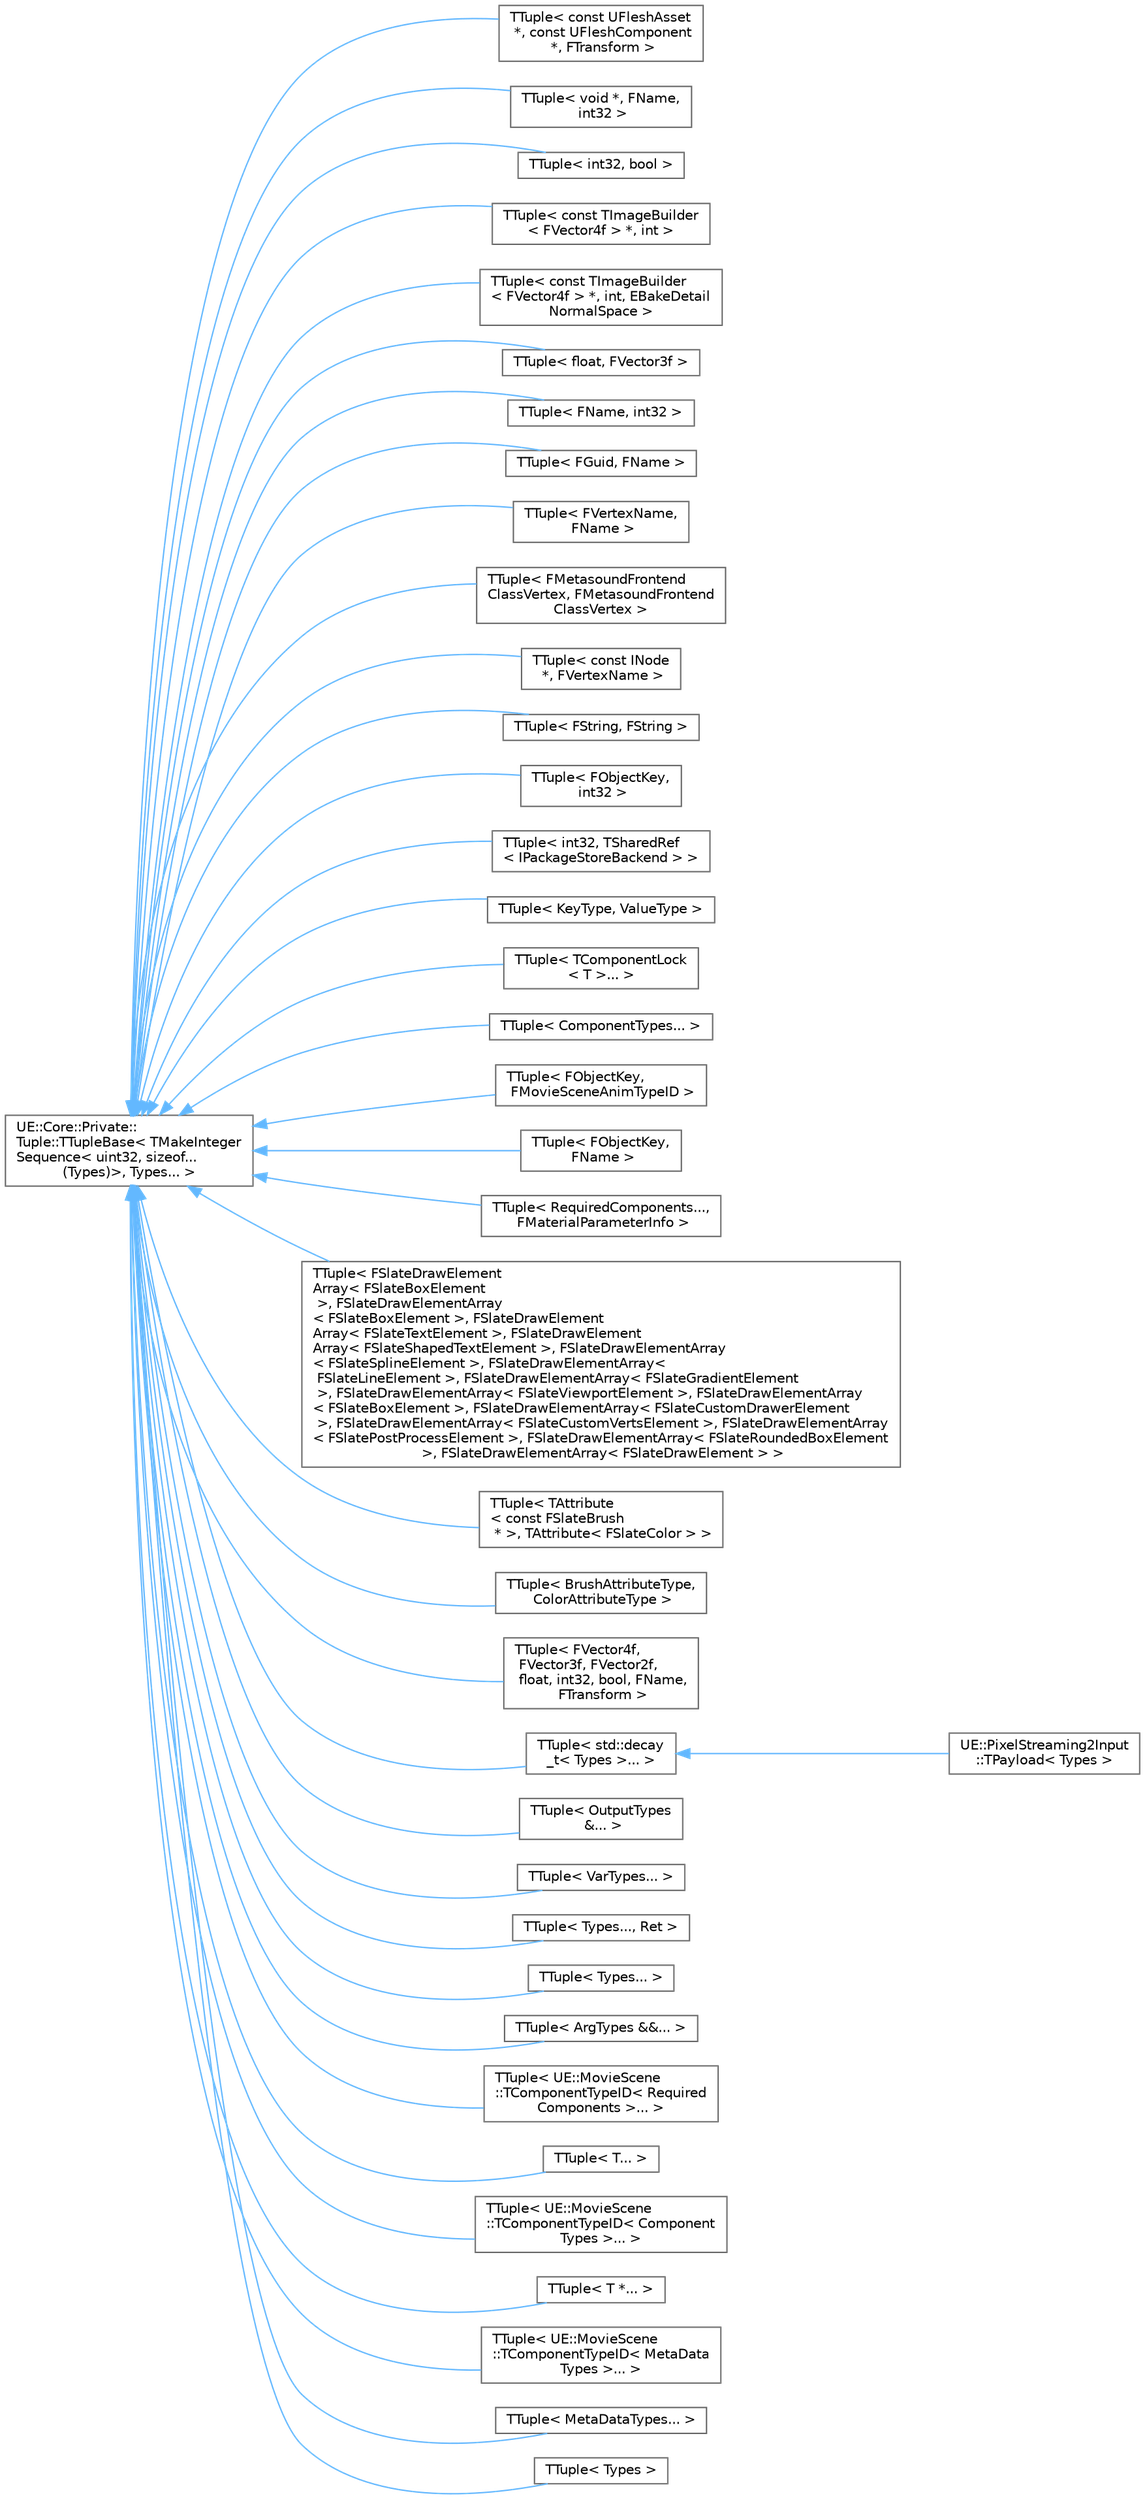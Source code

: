 digraph "Graphical Class Hierarchy"
{
 // INTERACTIVE_SVG=YES
 // LATEX_PDF_SIZE
  bgcolor="transparent";
  edge [fontname=Helvetica,fontsize=10,labelfontname=Helvetica,labelfontsize=10];
  node [fontname=Helvetica,fontsize=10,shape=box,height=0.2,width=0.4];
  rankdir="LR";
  Node0 [id="Node000000",label="UE::Core::Private::\lTuple::TTupleBase\< TMakeInteger\lSequence\< uint32, sizeof...\l(Types)\>, Types... \>",height=0.2,width=0.4,color="grey40", fillcolor="white", style="filled",URL="$dc/d3e/structUE_1_1Core_1_1Private_1_1Tuple_1_1TTupleBase.html",tooltip=" "];
  Node0 -> Node1 [id="edge9064_Node000000_Node000001",dir="back",color="steelblue1",style="solid",tooltip=" "];
  Node1 [id="Node000001",label="TTuple\< const UFleshAsset\l *, const UFleshComponent\l *, FTransform \>",height=0.2,width=0.4,color="grey40", fillcolor="white", style="filled",URL="$d8/d06/structTTuple.html",tooltip=" "];
  Node0 -> Node2 [id="edge9065_Node000000_Node000002",dir="back",color="steelblue1",style="solid",tooltip=" "];
  Node2 [id="Node000002",label="TTuple\< void *, FName,\l int32 \>",height=0.2,width=0.4,color="grey40", fillcolor="white", style="filled",URL="$d8/d06/structTTuple.html",tooltip=" "];
  Node0 -> Node3 [id="edge9066_Node000000_Node000003",dir="back",color="steelblue1",style="solid",tooltip=" "];
  Node3 [id="Node000003",label="TTuple\< int32, bool \>",height=0.2,width=0.4,color="grey40", fillcolor="white", style="filled",URL="$d8/d06/structTTuple.html",tooltip=" "];
  Node0 -> Node4 [id="edge9067_Node000000_Node000004",dir="back",color="steelblue1",style="solid",tooltip=" "];
  Node4 [id="Node000004",label="TTuple\< const TImageBuilder\l\< FVector4f \> *, int \>",height=0.2,width=0.4,color="grey40", fillcolor="white", style="filled",URL="$d8/d06/structTTuple.html",tooltip=" "];
  Node0 -> Node5 [id="edge9068_Node000000_Node000005",dir="back",color="steelblue1",style="solid",tooltip=" "];
  Node5 [id="Node000005",label="TTuple\< const TImageBuilder\l\< FVector4f \> *, int, EBakeDetail\lNormalSpace \>",height=0.2,width=0.4,color="grey40", fillcolor="white", style="filled",URL="$d8/d06/structTTuple.html",tooltip=" "];
  Node0 -> Node6 [id="edge9069_Node000000_Node000006",dir="back",color="steelblue1",style="solid",tooltip=" "];
  Node6 [id="Node000006",label="TTuple\< float, FVector3f \>",height=0.2,width=0.4,color="grey40", fillcolor="white", style="filled",URL="$d8/d06/structTTuple.html",tooltip=" "];
  Node0 -> Node7 [id="edge9070_Node000000_Node000007",dir="back",color="steelblue1",style="solid",tooltip=" "];
  Node7 [id="Node000007",label="TTuple\< FName, int32 \>",height=0.2,width=0.4,color="grey40", fillcolor="white", style="filled",URL="$d8/d06/structTTuple.html",tooltip=" "];
  Node0 -> Node8 [id="edge9071_Node000000_Node000008",dir="back",color="steelblue1",style="solid",tooltip=" "];
  Node8 [id="Node000008",label="TTuple\< FGuid, FName \>",height=0.2,width=0.4,color="grey40", fillcolor="white", style="filled",URL="$d8/d06/structTTuple.html",tooltip=" "];
  Node0 -> Node9 [id="edge9072_Node000000_Node000009",dir="back",color="steelblue1",style="solid",tooltip=" "];
  Node9 [id="Node000009",label="TTuple\< FVertexName,\l FName \>",height=0.2,width=0.4,color="grey40", fillcolor="white", style="filled",URL="$d8/d06/structTTuple.html",tooltip=" "];
  Node0 -> Node10 [id="edge9073_Node000000_Node000010",dir="back",color="steelblue1",style="solid",tooltip=" "];
  Node10 [id="Node000010",label="TTuple\< FMetasoundFrontend\lClassVertex, FMetasoundFrontend\lClassVertex \>",height=0.2,width=0.4,color="grey40", fillcolor="white", style="filled",URL="$d8/d06/structTTuple.html",tooltip=" "];
  Node0 -> Node11 [id="edge9074_Node000000_Node000011",dir="back",color="steelblue1",style="solid",tooltip=" "];
  Node11 [id="Node000011",label="TTuple\< const INode\l *, FVertexName \>",height=0.2,width=0.4,color="grey40", fillcolor="white", style="filled",URL="$d8/d06/structTTuple.html",tooltip=" "];
  Node0 -> Node12 [id="edge9075_Node000000_Node000012",dir="back",color="steelblue1",style="solid",tooltip=" "];
  Node12 [id="Node000012",label="TTuple\< FString, FString \>",height=0.2,width=0.4,color="grey40", fillcolor="white", style="filled",URL="$d8/d06/structTTuple.html",tooltip=" "];
  Node0 -> Node13 [id="edge9076_Node000000_Node000013",dir="back",color="steelblue1",style="solid",tooltip=" "];
  Node13 [id="Node000013",label="TTuple\< FObjectKey,\l int32 \>",height=0.2,width=0.4,color="grey40", fillcolor="white", style="filled",URL="$d8/d06/structTTuple.html",tooltip=" "];
  Node0 -> Node14 [id="edge9077_Node000000_Node000014",dir="back",color="steelblue1",style="solid",tooltip=" "];
  Node14 [id="Node000014",label="TTuple\< int32, TSharedRef\l\< IPackageStoreBackend \> \>",height=0.2,width=0.4,color="grey40", fillcolor="white", style="filled",URL="$d8/d06/structTTuple.html",tooltip=" "];
  Node0 -> Node15 [id="edge9078_Node000000_Node000015",dir="back",color="steelblue1",style="solid",tooltip=" "];
  Node15 [id="Node000015",label="TTuple\< KeyType, ValueType \>",height=0.2,width=0.4,color="grey40", fillcolor="white", style="filled",URL="$d8/d06/structTTuple.html",tooltip=" "];
  Node0 -> Node16 [id="edge9079_Node000000_Node000016",dir="back",color="steelblue1",style="solid",tooltip=" "];
  Node16 [id="Node000016",label="TTuple\< TComponentLock\l\< T \>... \>",height=0.2,width=0.4,color="grey40", fillcolor="white", style="filled",URL="$d8/d06/structTTuple.html",tooltip=" "];
  Node0 -> Node17 [id="edge9080_Node000000_Node000017",dir="back",color="steelblue1",style="solid",tooltip=" "];
  Node17 [id="Node000017",label="TTuple\< ComponentTypes... \>",height=0.2,width=0.4,color="grey40", fillcolor="white", style="filled",URL="$d8/d06/structTTuple.html",tooltip=" "];
  Node0 -> Node18 [id="edge9081_Node000000_Node000018",dir="back",color="steelblue1",style="solid",tooltip=" "];
  Node18 [id="Node000018",label="TTuple\< FObjectKey,\l FMovieSceneAnimTypeID \>",height=0.2,width=0.4,color="grey40", fillcolor="white", style="filled",URL="$d8/d06/structTTuple.html",tooltip=" "];
  Node0 -> Node19 [id="edge9082_Node000000_Node000019",dir="back",color="steelblue1",style="solid",tooltip=" "];
  Node19 [id="Node000019",label="TTuple\< FObjectKey,\l FName \>",height=0.2,width=0.4,color="grey40", fillcolor="white", style="filled",URL="$d8/d06/structTTuple.html",tooltip=" "];
  Node0 -> Node20 [id="edge9083_Node000000_Node000020",dir="back",color="steelblue1",style="solid",tooltip=" "];
  Node20 [id="Node000020",label="TTuple\< RequiredComponents...,\l FMaterialParameterInfo \>",height=0.2,width=0.4,color="grey40", fillcolor="white", style="filled",URL="$d8/d06/structTTuple.html",tooltip=" "];
  Node0 -> Node21 [id="edge9084_Node000000_Node000021",dir="back",color="steelblue1",style="solid",tooltip=" "];
  Node21 [id="Node000021",label="TTuple\< FSlateDrawElement\lArray\< FSlateBoxElement\l \>, FSlateDrawElementArray\l\< FSlateBoxElement \>, FSlateDrawElement\lArray\< FSlateTextElement \>, FSlateDrawElement\lArray\< FSlateShapedTextElement \>, FSlateDrawElementArray\l\< FSlateSplineElement \>, FSlateDrawElementArray\<\l FSlateLineElement \>, FSlateDrawElementArray\< FSlateGradientElement\l \>, FSlateDrawElementArray\< FSlateViewportElement \>, FSlateDrawElementArray\l\< FSlateBoxElement \>, FSlateDrawElementArray\< FSlateCustomDrawerElement\l \>, FSlateDrawElementArray\< FSlateCustomVertsElement \>, FSlateDrawElementArray\l\< FSlatePostProcessElement \>, FSlateDrawElementArray\< FSlateRoundedBoxElement\l \>, FSlateDrawElementArray\< FSlateDrawElement \> \>",height=0.2,width=0.4,color="grey40", fillcolor="white", style="filled",URL="$d8/d06/structTTuple.html",tooltip=" "];
  Node0 -> Node22 [id="edge9085_Node000000_Node000022",dir="back",color="steelblue1",style="solid",tooltip=" "];
  Node22 [id="Node000022",label="TTuple\< TAttribute\l\< const FSlateBrush\l * \>, TAttribute\< FSlateColor \> \>",height=0.2,width=0.4,color="grey40", fillcolor="white", style="filled",URL="$d8/d06/structTTuple.html",tooltip=" "];
  Node0 -> Node23 [id="edge9086_Node000000_Node000023",dir="back",color="steelblue1",style="solid",tooltip=" "];
  Node23 [id="Node000023",label="TTuple\< BrushAttributeType,\l ColorAttributeType \>",height=0.2,width=0.4,color="grey40", fillcolor="white", style="filled",URL="$d8/d06/structTTuple.html",tooltip=" "];
  Node0 -> Node24 [id="edge9087_Node000000_Node000024",dir="back",color="steelblue1",style="solid",tooltip=" "];
  Node24 [id="Node000024",label="TTuple\< FVector4f,\l FVector3f, FVector2f,\l float, int32, bool, FName,\l FTransform \>",height=0.2,width=0.4,color="grey40", fillcolor="white", style="filled",URL="$d8/d06/structTTuple.html",tooltip=" "];
  Node0 -> Node25 [id="edge9088_Node000000_Node000025",dir="back",color="steelblue1",style="solid",tooltip=" "];
  Node25 [id="Node000025",label="TTuple\< std::decay\l_t\< Types \>... \>",height=0.2,width=0.4,color="grey40", fillcolor="white", style="filled",URL="$d8/d06/structTTuple.html",tooltip=" "];
  Node25 -> Node26 [id="edge9089_Node000025_Node000026",dir="back",color="steelblue1",style="solid",tooltip=" "];
  Node26 [id="Node000026",label="UE::PixelStreaming2Input\l::TPayload\< Types \>",height=0.2,width=0.4,color="grey40", fillcolor="white", style="filled",URL="$d0/d3e/structUE_1_1PixelStreaming2Input_1_1TPayload.html",tooltip=" "];
  Node0 -> Node27 [id="edge9090_Node000000_Node000027",dir="back",color="steelblue1",style="solid",tooltip=" "];
  Node27 [id="Node000027",label="TTuple\< OutputTypes\l &... \>",height=0.2,width=0.4,color="grey40", fillcolor="white", style="filled",URL="$d8/d06/structTTuple.html",tooltip=" "];
  Node0 -> Node28 [id="edge9091_Node000000_Node000028",dir="back",color="steelblue1",style="solid",tooltip=" "];
  Node28 [id="Node000028",label="TTuple\< VarTypes... \>",height=0.2,width=0.4,color="grey40", fillcolor="white", style="filled",URL="$d8/d06/structTTuple.html",tooltip=" "];
  Node0 -> Node29 [id="edge9092_Node000000_Node000029",dir="back",color="steelblue1",style="solid",tooltip=" "];
  Node29 [id="Node000029",label="TTuple\< Types..., Ret \>",height=0.2,width=0.4,color="grey40", fillcolor="white", style="filled",URL="$d8/d06/structTTuple.html",tooltip=" "];
  Node0 -> Node30 [id="edge9093_Node000000_Node000030",dir="back",color="steelblue1",style="solid",tooltip=" "];
  Node30 [id="Node000030",label="TTuple\< Types... \>",height=0.2,width=0.4,color="grey40", fillcolor="white", style="filled",URL="$d8/d06/structTTuple.html",tooltip=" "];
  Node0 -> Node31 [id="edge9094_Node000000_Node000031",dir="back",color="steelblue1",style="solid",tooltip=" "];
  Node31 [id="Node000031",label="TTuple\< ArgTypes &&... \>",height=0.2,width=0.4,color="grey40", fillcolor="white", style="filled",URL="$d8/d06/structTTuple.html",tooltip=" "];
  Node0 -> Node32 [id="edge9095_Node000000_Node000032",dir="back",color="steelblue1",style="solid",tooltip=" "];
  Node32 [id="Node000032",label="TTuple\< UE::MovieScene\l::TComponentTypeID\< Required\lComponents \>... \>",height=0.2,width=0.4,color="grey40", fillcolor="white", style="filled",URL="$d8/d06/structTTuple.html",tooltip=" "];
  Node0 -> Node33 [id="edge9096_Node000000_Node000033",dir="back",color="steelblue1",style="solid",tooltip=" "];
  Node33 [id="Node000033",label="TTuple\< T... \>",height=0.2,width=0.4,color="grey40", fillcolor="white", style="filled",URL="$d8/d06/structTTuple.html",tooltip=" "];
  Node0 -> Node34 [id="edge9097_Node000000_Node000034",dir="back",color="steelblue1",style="solid",tooltip=" "];
  Node34 [id="Node000034",label="TTuple\< UE::MovieScene\l::TComponentTypeID\< Component\lTypes \>... \>",height=0.2,width=0.4,color="grey40", fillcolor="white", style="filled",URL="$d8/d06/structTTuple.html",tooltip=" "];
  Node0 -> Node35 [id="edge9098_Node000000_Node000035",dir="back",color="steelblue1",style="solid",tooltip=" "];
  Node35 [id="Node000035",label="TTuple\< T *... \>",height=0.2,width=0.4,color="grey40", fillcolor="white", style="filled",URL="$d8/d06/structTTuple.html",tooltip=" "];
  Node0 -> Node36 [id="edge9099_Node000000_Node000036",dir="back",color="steelblue1",style="solid",tooltip=" "];
  Node36 [id="Node000036",label="TTuple\< UE::MovieScene\l::TComponentTypeID\< MetaData\lTypes \>... \>",height=0.2,width=0.4,color="grey40", fillcolor="white", style="filled",URL="$d8/d06/structTTuple.html",tooltip=" "];
  Node0 -> Node37 [id="edge9100_Node000000_Node000037",dir="back",color="steelblue1",style="solid",tooltip=" "];
  Node37 [id="Node000037",label="TTuple\< MetaDataTypes... \>",height=0.2,width=0.4,color="grey40", fillcolor="white", style="filled",URL="$d8/d06/structTTuple.html",tooltip=" "];
  Node0 -> Node38 [id="edge9101_Node000000_Node000038",dir="back",color="steelblue1",style="solid",tooltip=" "];
  Node38 [id="Node000038",label="TTuple\< Types \>",height=0.2,width=0.4,color="grey40", fillcolor="white", style="filled",URL="$d8/d06/structTTuple.html",tooltip=" "];
}
